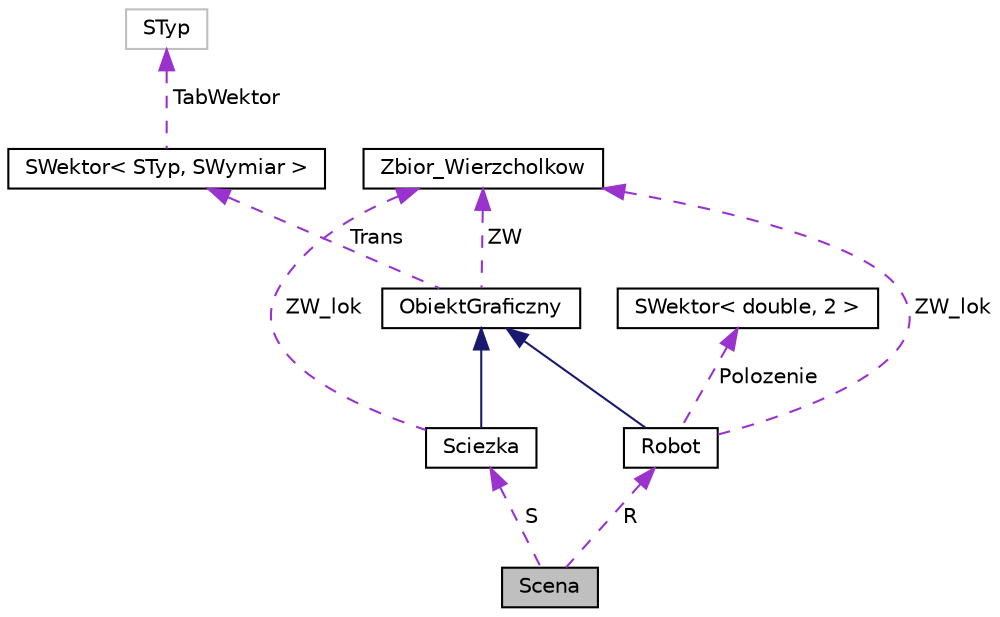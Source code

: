 digraph "Scena"
{
  edge [fontname="Helvetica",fontsize="10",labelfontname="Helvetica",labelfontsize="10"];
  node [fontname="Helvetica",fontsize="10",shape=record];
  Node1 [label="Scena",height=0.2,width=0.4,color="black", fillcolor="grey75", style="filled", fontcolor="black"];
  Node2 -> Node1 [dir="back",color="darkorchid3",fontsize="10",style="dashed",label=" S" ,fontname="Helvetica"];
  Node2 [label="Sciezka",height=0.2,width=0.4,color="black", fillcolor="white", style="filled",URL="$class_sciezka.html"];
  Node3 -> Node2 [dir="back",color="midnightblue",fontsize="10",style="solid",fontname="Helvetica"];
  Node3 [label="ObiektGraficzny",height=0.2,width=0.4,color="black", fillcolor="white", style="filled",URL="$class_obiekt_graficzny.html"];
  Node4 -> Node3 [dir="back",color="darkorchid3",fontsize="10",style="dashed",label=" ZW" ,fontname="Helvetica"];
  Node4 [label="Zbior_Wierzcholkow",height=0.2,width=0.4,color="black", fillcolor="white", style="filled",URL="$class_zbior___wierzcholkow.html"];
  Node5 -> Node3 [dir="back",color="darkorchid3",fontsize="10",style="dashed",label=" Trans" ,fontname="Helvetica"];
  Node5 [label="SWektor\< STyp, SWymiar \>",height=0.2,width=0.4,color="black", fillcolor="white", style="filled",URL="$class_s_wektor.html",tooltip="Szablon klasy wektor parametryzowanej wymiarem i typem współrzędnych. "];
  Node6 -> Node5 [dir="back",color="darkorchid3",fontsize="10",style="dashed",label=" TabWektor" ,fontname="Helvetica"];
  Node6 [label="STyp",height=0.2,width=0.4,color="grey75", fillcolor="white", style="filled"];
  Node4 -> Node2 [dir="back",color="darkorchid3",fontsize="10",style="dashed",label=" ZW_lok" ,fontname="Helvetica"];
  Node7 -> Node1 [dir="back",color="darkorchid3",fontsize="10",style="dashed",label=" R" ,fontname="Helvetica"];
  Node7 [label="Robot",height=0.2,width=0.4,color="black", fillcolor="white", style="filled",URL="$class_robot.html"];
  Node3 -> Node7 [dir="back",color="midnightblue",fontsize="10",style="solid",fontname="Helvetica"];
  Node8 -> Node7 [dir="back",color="darkorchid3",fontsize="10",style="dashed",label=" Polozenie" ,fontname="Helvetica"];
  Node8 [label="SWektor\< double, 2 \>",height=0.2,width=0.4,color="black", fillcolor="white", style="filled",URL="$class_s_wektor.html"];
  Node4 -> Node7 [dir="back",color="darkorchid3",fontsize="10",style="dashed",label=" ZW_lok" ,fontname="Helvetica"];
}
